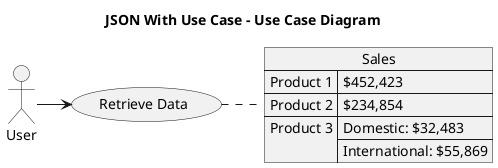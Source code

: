 @startuml Json_with_Use_Case

title JSON With Use Case - Use Case Diagram

'Needed to mix JSON with other diagram types:
allowmixing

actor User
usecase (Retrieve Data) as U

json Sales {
   "Product 1":"$452,423",
   "Product 2":"$234,854",
   "Product 3": ["Domestic: $32,483", "International: $55,869"]
}

User -right-> U
U .right.. Sales



@enduml